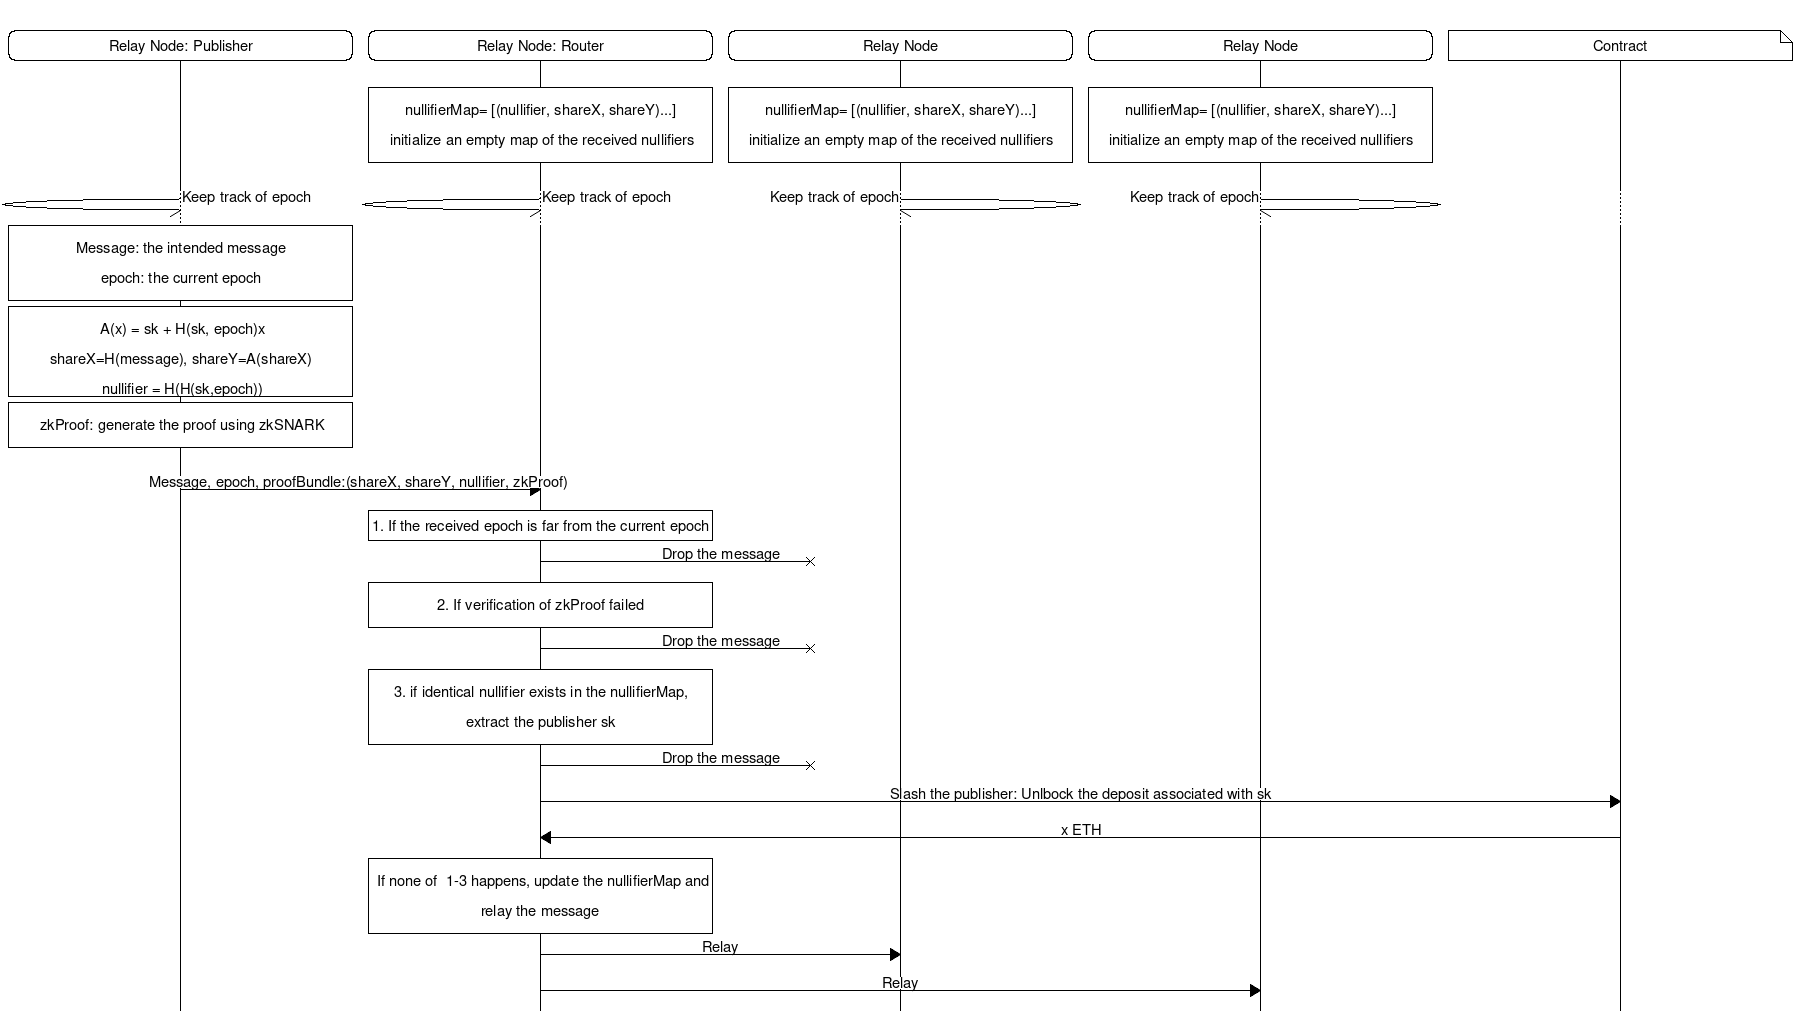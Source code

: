 # MSC for some fictional process
msc {
  hscale = "3", wordwraparcs = true;
  a [label = " "], b [label = " "], c[label=" "], d [label=" "],e [label=" "];
 
  a rbox a [label = "Relay Node: Publisher"], 
  b rbox b [label = "Relay Node: Router"], 
  c rbox c[label="Relay Node"], 
  d rbox d [label="Relay Node"], 
  e note e [label="Contract"];
  |||;
   
  b box b [label=" \n nullifierMap= [(nullifier, shareX, shareY)...] \n \n  initialize an empty map of the received nullifiers \n "],
  c box c [label=" \n nullifierMap= [(nullifier, shareX, shareY)...] \n \n initialize an empty map of the received nullifiers \n "],
  d box d [label=" \n nullifierMap= [(nullifier, shareX, shareY)...] \n \n initialize an empty map of the received nullifiers \n "];
  |||;
  ...,
  a->a [ label = "Keep track of epoch"], 
  b->b [ label = "Keep track of epoch"], 
  c->c [ label = "Keep track of epoch"], 
  d->d [ label = "Keep track of epoch"];
  
  a box a [label= " \n Message: the intended message \n \n epoch: the current epoch \n "];
  a box a [label=" \n  A(x) = sk + H(sk, epoch)x \n \n shareX=H(message), shareY=A(shareX) \n \n nullifier = H(H(sk,epoch))"];
  a box a [label="  \n  zkProof: generate the proof using zkSNARK \n "];

  |||;

  a=>b [ label = "Message, epoch, proofBundle:(shareX, shareY, nullifier, zkProof) \n "]  ;
  b box b [label= "1. If the received epoch is far from the current epoch"];
  b -x c [label= "Drop the message"];

  b box b [label=" \n 2. If verification of zkProof failed \n "];
  b -x c [label="Drop the message"];

  b box b [label=" \n 3. if identical nullifier exists in the nullifierMap, \n \n extract the publisher sk \n "];
  b -x c [label="Drop the message"];
  b => e[label="Slash the publisher: Unlbock the deposit associated with sk"];
  e => b [label="x ETH"];
  b box b [label=" \n If none of  1-3 happens, update the nullifierMap and\n \n relay the message \n "];
  b => c [label="Relay"];
  b => d [label="Relay"];
  

}